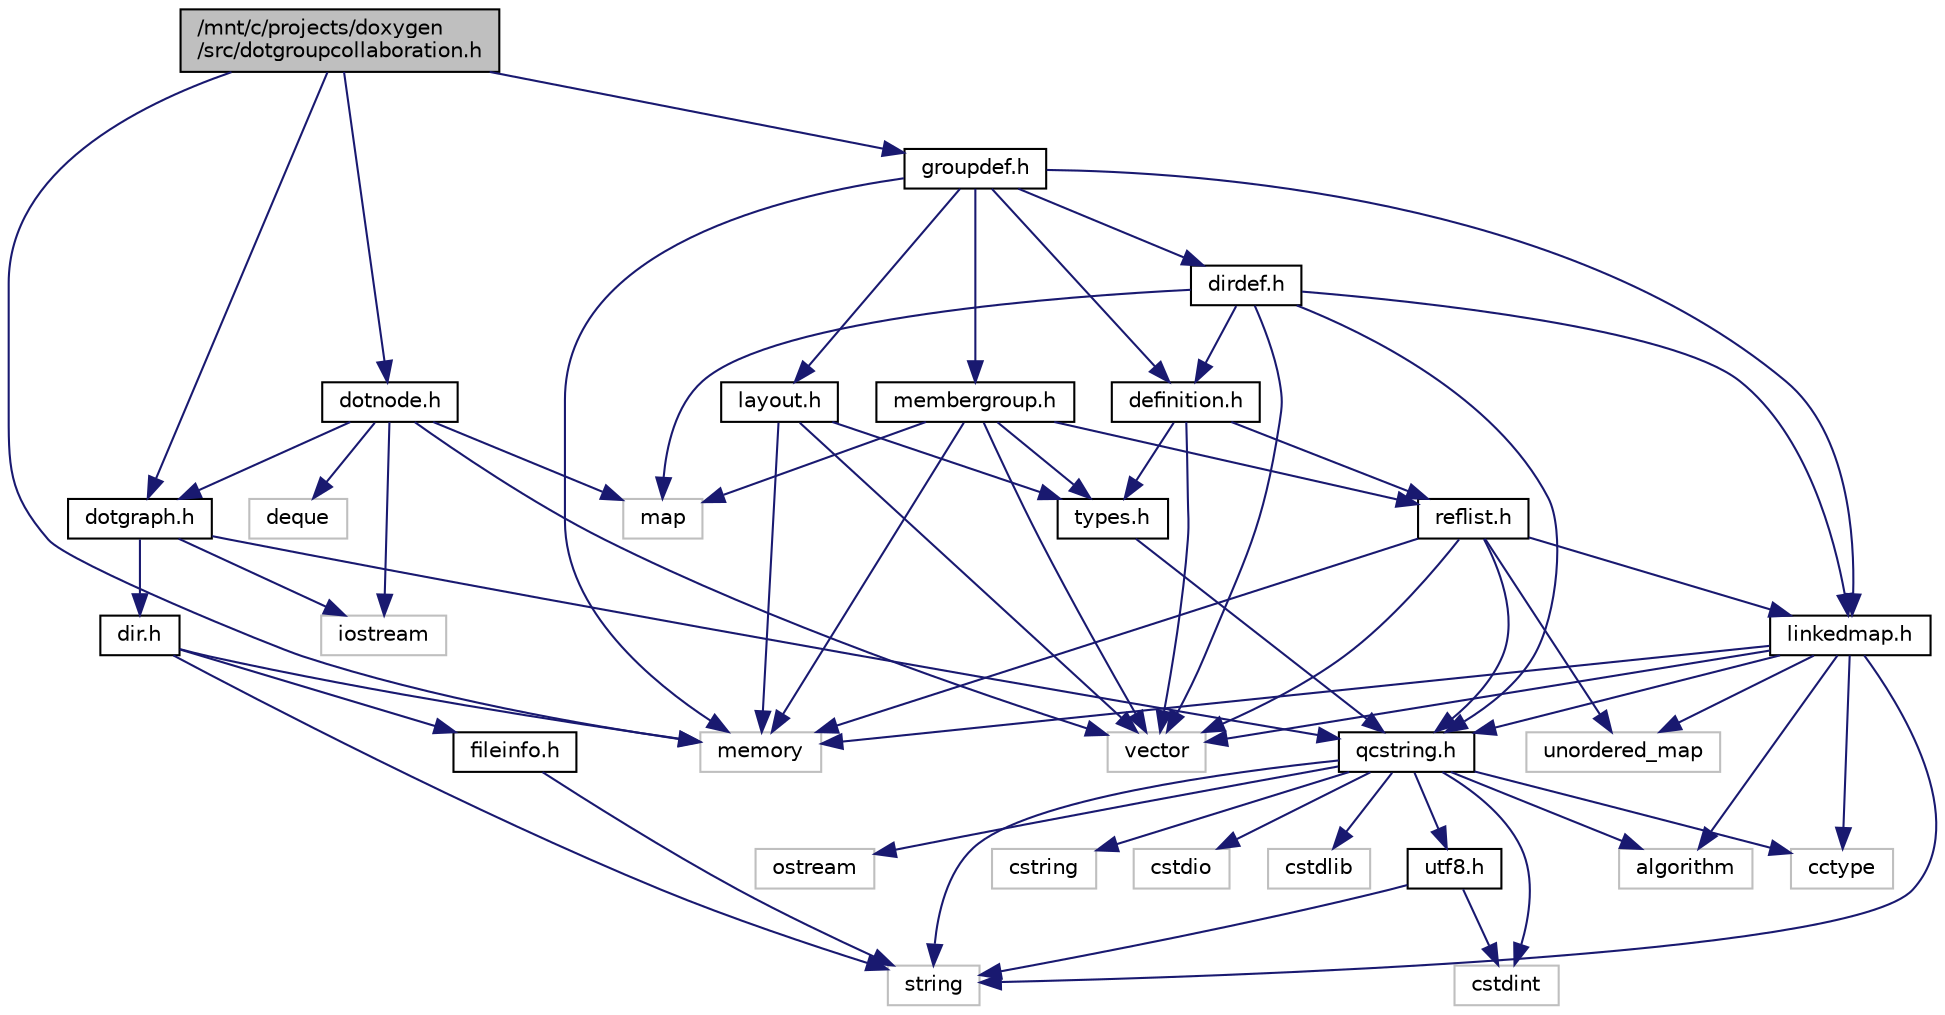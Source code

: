 digraph "/mnt/c/projects/doxygen/src/dotgroupcollaboration.h"
{
 // LATEX_PDF_SIZE
  edge [fontname="Helvetica",fontsize="10",labelfontname="Helvetica",labelfontsize="10"];
  node [fontname="Helvetica",fontsize="10",shape=record];
  Node1 [label="/mnt/c/projects/doxygen\l/src/dotgroupcollaboration.h",height=0.2,width=0.4,color="black", fillcolor="grey75", style="filled", fontcolor="black",tooltip=" "];
  Node1 -> Node2 [color="midnightblue",fontsize="10",style="solid"];
  Node2 [label="memory",height=0.2,width=0.4,color="grey75", fillcolor="white", style="filled",tooltip=" "];
  Node1 -> Node3 [color="midnightblue",fontsize="10",style="solid"];
  Node3 [label="dotnode.h",height=0.2,width=0.4,color="black", fillcolor="white", style="filled",URL="$dotnode_8h.html",tooltip=" "];
  Node3 -> Node4 [color="midnightblue",fontsize="10",style="solid"];
  Node4 [label="vector",height=0.2,width=0.4,color="grey75", fillcolor="white", style="filled",tooltip=" "];
  Node3 -> Node5 [color="midnightblue",fontsize="10",style="solid"];
  Node5 [label="map",height=0.2,width=0.4,color="grey75", fillcolor="white", style="filled",tooltip=" "];
  Node3 -> Node6 [color="midnightblue",fontsize="10",style="solid"];
  Node6 [label="deque",height=0.2,width=0.4,color="grey75", fillcolor="white", style="filled",tooltip=" "];
  Node3 -> Node7 [color="midnightblue",fontsize="10",style="solid"];
  Node7 [label="iostream",height=0.2,width=0.4,color="grey75", fillcolor="white", style="filled",tooltip=" "];
  Node3 -> Node8 [color="midnightblue",fontsize="10",style="solid"];
  Node8 [label="dotgraph.h",height=0.2,width=0.4,color="black", fillcolor="white", style="filled",URL="$dotgraph_8h.html",tooltip=" "];
  Node8 -> Node7 [color="midnightblue",fontsize="10",style="solid"];
  Node8 -> Node9 [color="midnightblue",fontsize="10",style="solid"];
  Node9 [label="qcstring.h",height=0.2,width=0.4,color="black", fillcolor="white", style="filled",URL="$qcstring_8h.html",tooltip=" "];
  Node9 -> Node10 [color="midnightblue",fontsize="10",style="solid"];
  Node10 [label="string",height=0.2,width=0.4,color="grey75", fillcolor="white", style="filled",tooltip=" "];
  Node9 -> Node11 [color="midnightblue",fontsize="10",style="solid"];
  Node11 [label="algorithm",height=0.2,width=0.4,color="grey75", fillcolor="white", style="filled",tooltip=" "];
  Node9 -> Node12 [color="midnightblue",fontsize="10",style="solid"];
  Node12 [label="cctype",height=0.2,width=0.4,color="grey75", fillcolor="white", style="filled",tooltip=" "];
  Node9 -> Node13 [color="midnightblue",fontsize="10",style="solid"];
  Node13 [label="cstring",height=0.2,width=0.4,color="grey75", fillcolor="white", style="filled",tooltip=" "];
  Node9 -> Node14 [color="midnightblue",fontsize="10",style="solid"];
  Node14 [label="cstdio",height=0.2,width=0.4,color="grey75", fillcolor="white", style="filled",tooltip=" "];
  Node9 -> Node15 [color="midnightblue",fontsize="10",style="solid"];
  Node15 [label="cstdlib",height=0.2,width=0.4,color="grey75", fillcolor="white", style="filled",tooltip=" "];
  Node9 -> Node16 [color="midnightblue",fontsize="10",style="solid"];
  Node16 [label="cstdint",height=0.2,width=0.4,color="grey75", fillcolor="white", style="filled",tooltip=" "];
  Node9 -> Node17 [color="midnightblue",fontsize="10",style="solid"];
  Node17 [label="ostream",height=0.2,width=0.4,color="grey75", fillcolor="white", style="filled",tooltip=" "];
  Node9 -> Node18 [color="midnightblue",fontsize="10",style="solid"];
  Node18 [label="utf8.h",height=0.2,width=0.4,color="black", fillcolor="white", style="filled",URL="$utf8_8h.html",tooltip="Various UTF8 related helper functions."];
  Node18 -> Node16 [color="midnightblue",fontsize="10",style="solid"];
  Node18 -> Node10 [color="midnightblue",fontsize="10",style="solid"];
  Node8 -> Node19 [color="midnightblue",fontsize="10",style="solid"];
  Node19 [label="dir.h",height=0.2,width=0.4,color="black", fillcolor="white", style="filled",URL="$dir_8h.html",tooltip=" "];
  Node19 -> Node10 [color="midnightblue",fontsize="10",style="solid"];
  Node19 -> Node2 [color="midnightblue",fontsize="10",style="solid"];
  Node19 -> Node20 [color="midnightblue",fontsize="10",style="solid"];
  Node20 [label="fileinfo.h",height=0.2,width=0.4,color="black", fillcolor="white", style="filled",URL="$fileinfo_8h.html",tooltip=" "];
  Node20 -> Node10 [color="midnightblue",fontsize="10",style="solid"];
  Node1 -> Node8 [color="midnightblue",fontsize="10",style="solid"];
  Node1 -> Node21 [color="midnightblue",fontsize="10",style="solid"];
  Node21 [label="groupdef.h",height=0.2,width=0.4,color="black", fillcolor="white", style="filled",URL="$groupdef_8h.html",tooltip=" "];
  Node21 -> Node2 [color="midnightblue",fontsize="10",style="solid"];
  Node21 -> Node22 [color="midnightblue",fontsize="10",style="solid"];
  Node22 [label="definition.h",height=0.2,width=0.4,color="black", fillcolor="white", style="filled",URL="$definition_8h.html",tooltip=" "];
  Node22 -> Node4 [color="midnightblue",fontsize="10",style="solid"];
  Node22 -> Node23 [color="midnightblue",fontsize="10",style="solid"];
  Node23 [label="types.h",height=0.2,width=0.4,color="black", fillcolor="white", style="filled",URL="$types_8h.html",tooltip="This file contains a number of basic enums and types."];
  Node23 -> Node9 [color="midnightblue",fontsize="10",style="solid"];
  Node22 -> Node24 [color="midnightblue",fontsize="10",style="solid"];
  Node24 [label="reflist.h",height=0.2,width=0.4,color="black", fillcolor="white", style="filled",URL="$reflist_8h.html",tooltip=" "];
  Node24 -> Node4 [color="midnightblue",fontsize="10",style="solid"];
  Node24 -> Node25 [color="midnightblue",fontsize="10",style="solid"];
  Node25 [label="unordered_map",height=0.2,width=0.4,color="grey75", fillcolor="white", style="filled",tooltip=" "];
  Node24 -> Node2 [color="midnightblue",fontsize="10",style="solid"];
  Node24 -> Node9 [color="midnightblue",fontsize="10",style="solid"];
  Node24 -> Node26 [color="midnightblue",fontsize="10",style="solid"];
  Node26 [label="linkedmap.h",height=0.2,width=0.4,color="black", fillcolor="white", style="filled",URL="$linkedmap_8h.html",tooltip=" "];
  Node26 -> Node25 [color="midnightblue",fontsize="10",style="solid"];
  Node26 -> Node4 [color="midnightblue",fontsize="10",style="solid"];
  Node26 -> Node2 [color="midnightblue",fontsize="10",style="solid"];
  Node26 -> Node10 [color="midnightblue",fontsize="10",style="solid"];
  Node26 -> Node11 [color="midnightblue",fontsize="10",style="solid"];
  Node26 -> Node12 [color="midnightblue",fontsize="10",style="solid"];
  Node26 -> Node9 [color="midnightblue",fontsize="10",style="solid"];
  Node21 -> Node27 [color="midnightblue",fontsize="10",style="solid"];
  Node27 [label="dirdef.h",height=0.2,width=0.4,color="black", fillcolor="white", style="filled",URL="$dirdef_8h.html",tooltip=" "];
  Node27 -> Node4 [color="midnightblue",fontsize="10",style="solid"];
  Node27 -> Node5 [color="midnightblue",fontsize="10",style="solid"];
  Node27 -> Node9 [color="midnightblue",fontsize="10",style="solid"];
  Node27 -> Node26 [color="midnightblue",fontsize="10",style="solid"];
  Node27 -> Node22 [color="midnightblue",fontsize="10",style="solid"];
  Node21 -> Node28 [color="midnightblue",fontsize="10",style="solid"];
  Node28 [label="layout.h",height=0.2,width=0.4,color="black", fillcolor="white", style="filled",URL="$layout_8h.html",tooltip=" "];
  Node28 -> Node2 [color="midnightblue",fontsize="10",style="solid"];
  Node28 -> Node4 [color="midnightblue",fontsize="10",style="solid"];
  Node28 -> Node23 [color="midnightblue",fontsize="10",style="solid"];
  Node21 -> Node29 [color="midnightblue",fontsize="10",style="solid"];
  Node29 [label="membergroup.h",height=0.2,width=0.4,color="black", fillcolor="white", style="filled",URL="$membergroup_8h.html",tooltip=" "];
  Node29 -> Node4 [color="midnightblue",fontsize="10",style="solid"];
  Node29 -> Node5 [color="midnightblue",fontsize="10",style="solid"];
  Node29 -> Node2 [color="midnightblue",fontsize="10",style="solid"];
  Node29 -> Node23 [color="midnightblue",fontsize="10",style="solid"];
  Node29 -> Node24 [color="midnightblue",fontsize="10",style="solid"];
  Node21 -> Node26 [color="midnightblue",fontsize="10",style="solid"];
}
